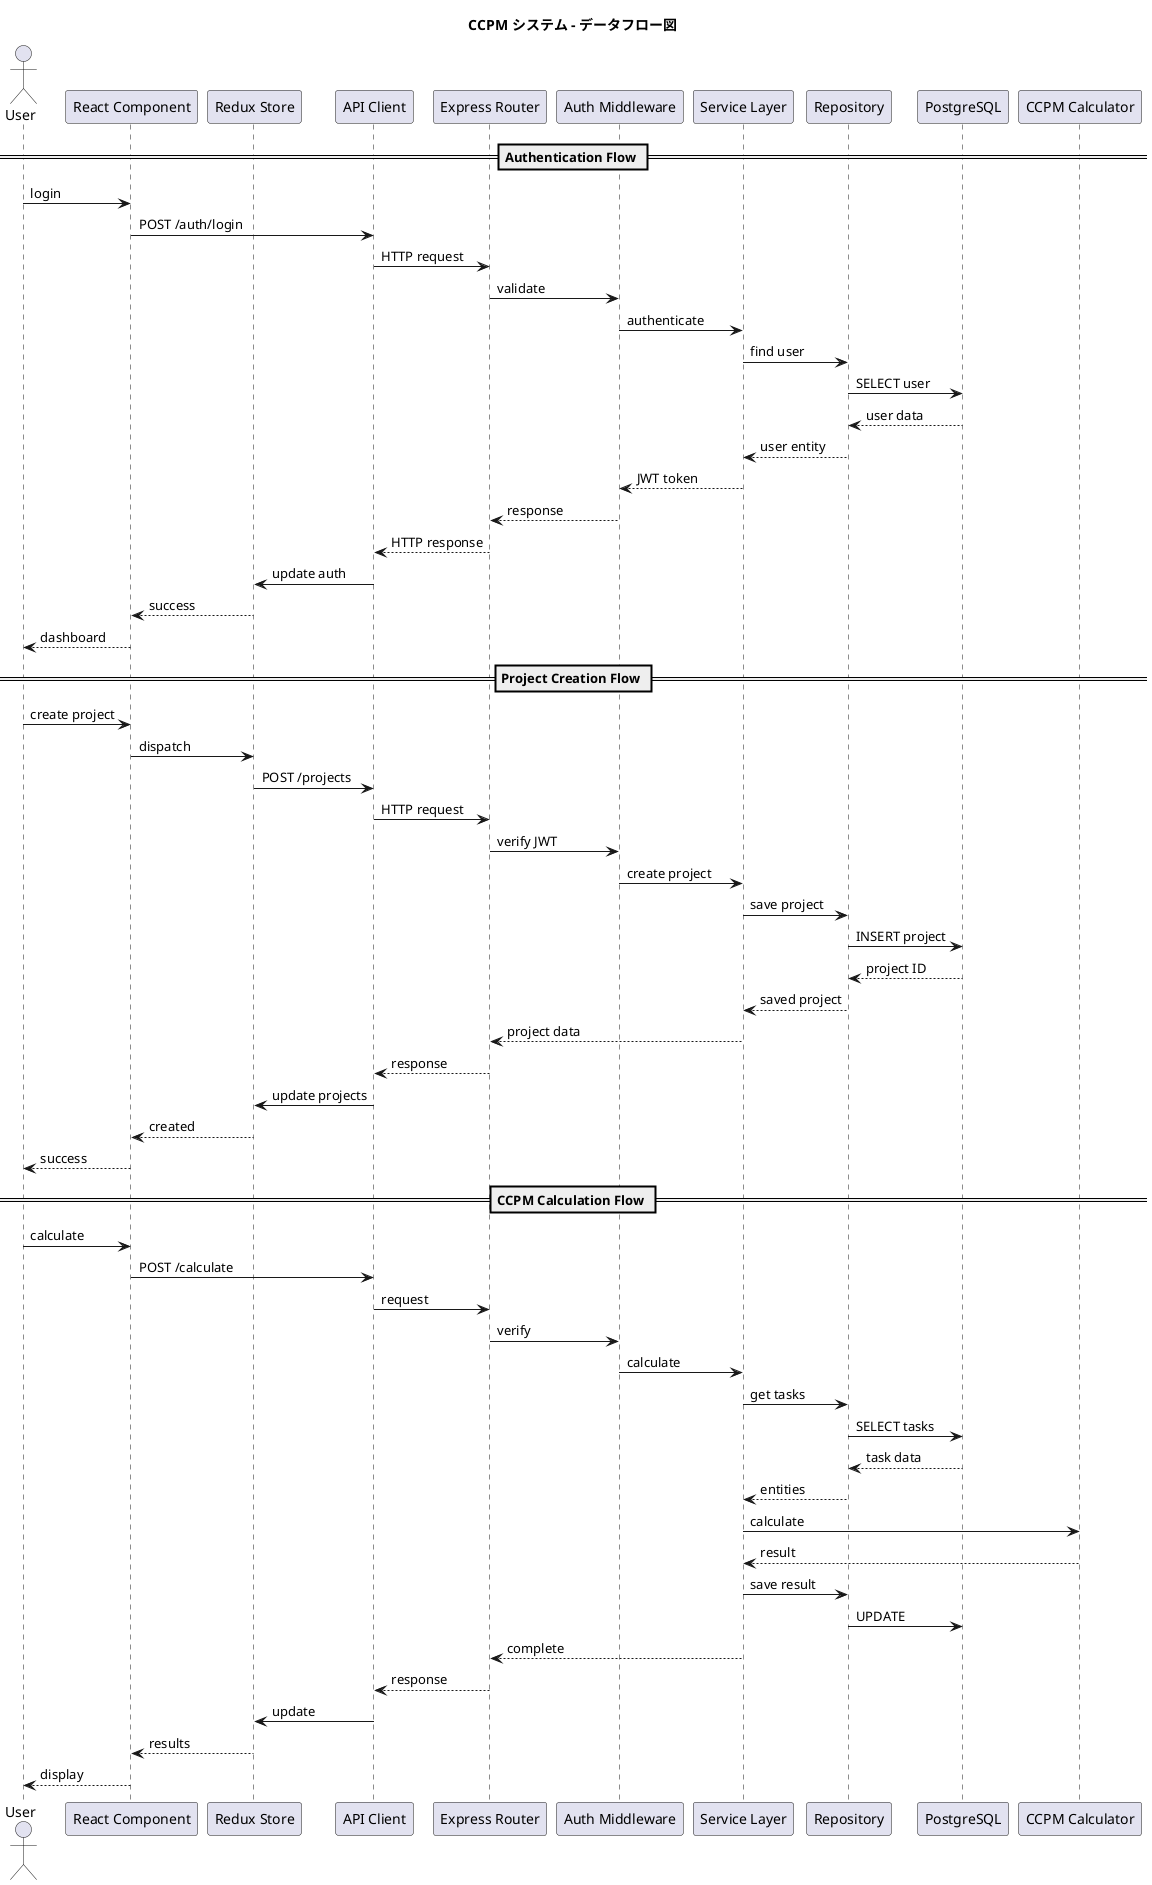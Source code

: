 @startuml Data Flow Architecture
title CCPM システム - データフロー図

actor User
participant "React Component" as RC
participant "Redux Store" as Store
participant "API Client" as API
participant "Express Router" as Router
participant "Auth Middleware" as Auth
participant "Service Layer" as Service
participant "Repository" as Repo
participant "PostgreSQL" as DB
participant "CCPM Calculator" as Calculator

== Authentication Flow ==
User -> RC : login
RC -> API : POST /auth/login
API -> Router : HTTP request
Router -> Auth : validate
Auth -> Service : authenticate
Service -> Repo : find user
Repo -> DB : SELECT user
DB --> Repo : user data
Repo --> Service : user entity
Service --> Auth : JWT token
Auth --> Router : response
Router --> API : HTTP response
API -> Store : update auth
Store --> RC : success
RC --> User : dashboard

== Project Creation Flow ==
User -> RC : create project
RC -> Store : dispatch
Store -> API : POST /projects
API -> Router : HTTP request
Router -> Auth : verify JWT
Auth -> Service : create project
Service -> Repo : save project
Repo -> DB : INSERT project
DB --> Repo : project ID
Repo --> Service : saved project
Service --> Router : project data
Router --> API : response
API -> Store : update projects
Store --> RC : created
RC --> User : success

== CCPM Calculation Flow ==
User -> RC : calculate
RC -> API : POST /calculate
API -> Router : request
Router -> Auth : verify
Auth -> Service : calculate
Service -> Repo : get tasks
Repo -> DB : SELECT tasks
DB --> Repo : task data
Repo --> Service : entities
Service -> Calculator : calculate
Calculator --> Service : result
Service -> Repo : save result
Repo -> DB : UPDATE
Service --> Router : complete
Router --> API : response
API -> Store : update
Store --> RC : results
RC --> User : display

@enduml